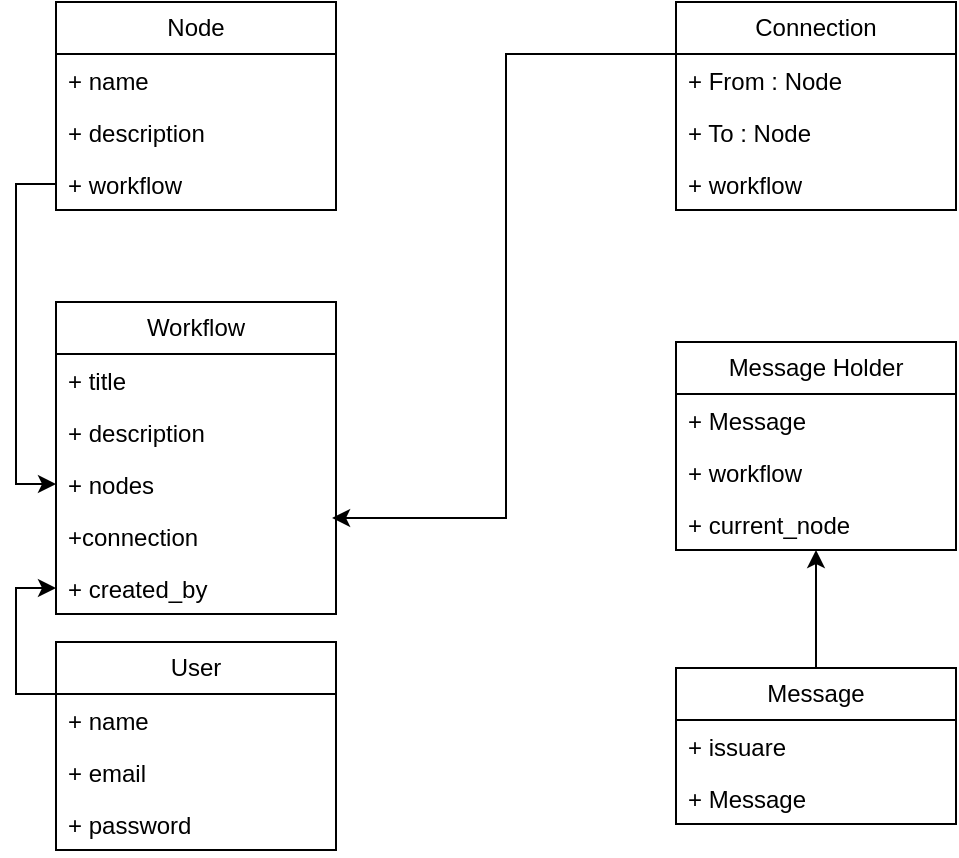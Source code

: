 <mxfile version="22.1.21" type="device">
  <diagram name="Page-1" id="p93-MFqH70_9MtjoOF2t">
    <mxGraphModel dx="795" dy="606" grid="1" gridSize="10" guides="1" tooltips="1" connect="1" arrows="1" fold="1" page="1" pageScale="1" pageWidth="850" pageHeight="1100" math="0" shadow="0">
      <root>
        <mxCell id="0" />
        <mxCell id="1" parent="0" />
        <mxCell id="n38gvrwYGsVd-_qP2zAu-1" value="Node" style="swimlane;fontStyle=0;childLayout=stackLayout;horizontal=1;startSize=26;fillColor=none;horizontalStack=0;resizeParent=1;resizeParentMax=0;resizeLast=0;collapsible=1;marginBottom=0;whiteSpace=wrap;html=1;" parent="1" vertex="1">
          <mxGeometry x="100" y="60" width="140" height="104" as="geometry">
            <mxRectangle x="100" y="60" width="70" height="30" as="alternateBounds" />
          </mxGeometry>
        </mxCell>
        <mxCell id="n38gvrwYGsVd-_qP2zAu-2" value="+ name" style="text;strokeColor=none;fillColor=none;align=left;verticalAlign=top;spacingLeft=4;spacingRight=4;overflow=hidden;rotatable=0;points=[[0,0.5],[1,0.5]];portConstraint=eastwest;whiteSpace=wrap;html=1;" parent="n38gvrwYGsVd-_qP2zAu-1" vertex="1">
          <mxGeometry y="26" width="140" height="26" as="geometry" />
        </mxCell>
        <mxCell id="n38gvrwYGsVd-_qP2zAu-3" value="+ description" style="text;strokeColor=none;fillColor=none;align=left;verticalAlign=top;spacingLeft=4;spacingRight=4;overflow=hidden;rotatable=0;points=[[0,0.5],[1,0.5]];portConstraint=eastwest;whiteSpace=wrap;html=1;" parent="n38gvrwYGsVd-_qP2zAu-1" vertex="1">
          <mxGeometry y="52" width="140" height="26" as="geometry" />
        </mxCell>
        <mxCell id="n38gvrwYGsVd-_qP2zAu-23" value="+ workflow" style="text;strokeColor=none;fillColor=none;align=left;verticalAlign=top;spacingLeft=4;spacingRight=4;overflow=hidden;rotatable=0;points=[[0,0.5],[1,0.5]];portConstraint=eastwest;whiteSpace=wrap;html=1;" parent="n38gvrwYGsVd-_qP2zAu-1" vertex="1">
          <mxGeometry y="78" width="140" height="26" as="geometry" />
        </mxCell>
        <mxCell id="n38gvrwYGsVd-_qP2zAu-10" value="Connection" style="swimlane;fontStyle=0;childLayout=stackLayout;horizontal=1;startSize=26;fillColor=none;horizontalStack=0;resizeParent=1;resizeParentMax=0;resizeLast=0;collapsible=1;marginBottom=0;whiteSpace=wrap;html=1;" parent="1" vertex="1">
          <mxGeometry x="410" y="60" width="140" height="104" as="geometry" />
        </mxCell>
        <mxCell id="n38gvrwYGsVd-_qP2zAu-11" value="+ From : Node" style="text;strokeColor=none;fillColor=none;align=left;verticalAlign=top;spacingLeft=4;spacingRight=4;overflow=hidden;rotatable=0;points=[[0,0.5],[1,0.5]];portConstraint=eastwest;whiteSpace=wrap;html=1;" parent="n38gvrwYGsVd-_qP2zAu-10" vertex="1">
          <mxGeometry y="26" width="140" height="26" as="geometry" />
        </mxCell>
        <mxCell id="n38gvrwYGsVd-_qP2zAu-12" value="+ To : Node" style="text;strokeColor=none;fillColor=none;align=left;verticalAlign=top;spacingLeft=4;spacingRight=4;overflow=hidden;rotatable=0;points=[[0,0.5],[1,0.5]];portConstraint=eastwest;whiteSpace=wrap;html=1;" parent="n38gvrwYGsVd-_qP2zAu-10" vertex="1">
          <mxGeometry y="52" width="140" height="26" as="geometry" />
        </mxCell>
        <mxCell id="SWWidySV7k99RmOuQCNw-3" value="+ workflow" style="text;strokeColor=none;fillColor=none;align=left;verticalAlign=top;spacingLeft=4;spacingRight=4;overflow=hidden;rotatable=0;points=[[0,0.5],[1,0.5]];portConstraint=eastwest;whiteSpace=wrap;html=1;" vertex="1" parent="n38gvrwYGsVd-_qP2zAu-10">
          <mxGeometry y="78" width="140" height="26" as="geometry" />
        </mxCell>
        <mxCell id="n38gvrwYGsVd-_qP2zAu-19" value="Workflow" style="swimlane;fontStyle=0;childLayout=stackLayout;horizontal=1;startSize=26;fillColor=none;horizontalStack=0;resizeParent=1;resizeParentMax=0;resizeLast=0;collapsible=1;marginBottom=0;whiteSpace=wrap;html=1;" parent="1" vertex="1">
          <mxGeometry x="100" y="210" width="140" height="156" as="geometry" />
        </mxCell>
        <mxCell id="n38gvrwYGsVd-_qP2zAu-20" value="+ title" style="text;strokeColor=none;fillColor=none;align=left;verticalAlign=top;spacingLeft=4;spacingRight=4;overflow=hidden;rotatable=0;points=[[0,0.5],[1,0.5]];portConstraint=eastwest;whiteSpace=wrap;html=1;" parent="n38gvrwYGsVd-_qP2zAu-19" vertex="1">
          <mxGeometry y="26" width="140" height="26" as="geometry" />
        </mxCell>
        <mxCell id="n38gvrwYGsVd-_qP2zAu-21" value="+ description" style="text;strokeColor=none;fillColor=none;align=left;verticalAlign=top;spacingLeft=4;spacingRight=4;overflow=hidden;rotatable=0;points=[[0,0.5],[1,0.5]];portConstraint=eastwest;whiteSpace=wrap;html=1;" parent="n38gvrwYGsVd-_qP2zAu-19" vertex="1">
          <mxGeometry y="52" width="140" height="26" as="geometry" />
        </mxCell>
        <mxCell id="n38gvrwYGsVd-_qP2zAu-22" value="+ nodes" style="text;strokeColor=none;fillColor=none;align=left;verticalAlign=top;spacingLeft=4;spacingRight=4;overflow=hidden;rotatable=0;points=[[0,0.5],[1,0.5]];portConstraint=eastwest;whiteSpace=wrap;html=1;" parent="n38gvrwYGsVd-_qP2zAu-19" vertex="1">
          <mxGeometry y="78" width="140" height="26" as="geometry" />
        </mxCell>
        <mxCell id="JLe8cTBO1K_Y1oToctCn-2" value="+connection" style="text;strokeColor=none;fillColor=none;align=left;verticalAlign=top;spacingLeft=4;spacingRight=4;overflow=hidden;rotatable=0;points=[[0,0.5],[1,0.5]];portConstraint=eastwest;whiteSpace=wrap;html=1;" parent="n38gvrwYGsVd-_qP2zAu-19" vertex="1">
          <mxGeometry y="104" width="140" height="26" as="geometry" />
        </mxCell>
        <mxCell id="n38gvrwYGsVd-_qP2zAu-33" value="+ created_by" style="text;strokeColor=none;fillColor=none;align=left;verticalAlign=top;spacingLeft=4;spacingRight=4;overflow=hidden;rotatable=0;points=[[0,0.5],[1,0.5]];portConstraint=eastwest;whiteSpace=wrap;html=1;" parent="n38gvrwYGsVd-_qP2zAu-19" vertex="1">
          <mxGeometry y="130" width="140" height="26" as="geometry" />
        </mxCell>
        <mxCell id="n38gvrwYGsVd-_qP2zAu-28" style="edgeStyle=orthogonalEdgeStyle;rounded=0;orthogonalLoop=1;jettySize=auto;html=1;exitX=0;exitY=0.5;exitDx=0;exitDy=0;entryX=0;entryY=0.5;entryDx=0;entryDy=0;" parent="1" source="n38gvrwYGsVd-_qP2zAu-23" target="n38gvrwYGsVd-_qP2zAu-22" edge="1">
          <mxGeometry relative="1" as="geometry" />
        </mxCell>
        <mxCell id="n38gvrwYGsVd-_qP2zAu-34" style="edgeStyle=orthogonalEdgeStyle;rounded=0;orthogonalLoop=1;jettySize=auto;html=1;exitX=0;exitY=0.25;exitDx=0;exitDy=0;entryX=0;entryY=0.5;entryDx=0;entryDy=0;" parent="1" source="n38gvrwYGsVd-_qP2zAu-29" target="n38gvrwYGsVd-_qP2zAu-33" edge="1">
          <mxGeometry relative="1" as="geometry" />
        </mxCell>
        <mxCell id="n38gvrwYGsVd-_qP2zAu-29" value="User" style="swimlane;fontStyle=0;childLayout=stackLayout;horizontal=1;startSize=26;fillColor=none;horizontalStack=0;resizeParent=1;resizeParentMax=0;resizeLast=0;collapsible=1;marginBottom=0;whiteSpace=wrap;html=1;" parent="1" vertex="1">
          <mxGeometry x="100" y="380" width="140" height="104" as="geometry" />
        </mxCell>
        <mxCell id="n38gvrwYGsVd-_qP2zAu-30" value="+ name" style="text;strokeColor=none;fillColor=none;align=left;verticalAlign=top;spacingLeft=4;spacingRight=4;overflow=hidden;rotatable=0;points=[[0,0.5],[1,0.5]];portConstraint=eastwest;whiteSpace=wrap;html=1;" parent="n38gvrwYGsVd-_qP2zAu-29" vertex="1">
          <mxGeometry y="26" width="140" height="26" as="geometry" />
        </mxCell>
        <mxCell id="n38gvrwYGsVd-_qP2zAu-31" value="+ email" style="text;strokeColor=none;fillColor=none;align=left;verticalAlign=top;spacingLeft=4;spacingRight=4;overflow=hidden;rotatable=0;points=[[0,0.5],[1,0.5]];portConstraint=eastwest;whiteSpace=wrap;html=1;" parent="n38gvrwYGsVd-_qP2zAu-29" vertex="1">
          <mxGeometry y="52" width="140" height="26" as="geometry" />
        </mxCell>
        <mxCell id="n38gvrwYGsVd-_qP2zAu-32" value="+ password" style="text;strokeColor=none;fillColor=none;align=left;verticalAlign=top;spacingLeft=4;spacingRight=4;overflow=hidden;rotatable=0;points=[[0,0.5],[1,0.5]];portConstraint=eastwest;whiteSpace=wrap;html=1;" parent="n38gvrwYGsVd-_qP2zAu-29" vertex="1">
          <mxGeometry y="78" width="140" height="26" as="geometry" />
        </mxCell>
        <mxCell id="U1eCTYgH4cL-UANV3gPr-8" style="edgeStyle=orthogonalEdgeStyle;rounded=0;orthogonalLoop=1;jettySize=auto;html=1;exitX=0.5;exitY=0;exitDx=0;exitDy=0;" parent="1" source="n38gvrwYGsVd-_qP2zAu-42" target="U1eCTYgH4cL-UANV3gPr-1" edge="1">
          <mxGeometry relative="1" as="geometry" />
        </mxCell>
        <mxCell id="n38gvrwYGsVd-_qP2zAu-42" value="Message" style="swimlane;fontStyle=0;childLayout=stackLayout;horizontal=1;startSize=26;fillColor=none;horizontalStack=0;resizeParent=1;resizeParentMax=0;resizeLast=0;collapsible=1;marginBottom=0;whiteSpace=wrap;html=1;" parent="1" vertex="1">
          <mxGeometry x="410" y="393" width="140" height="78" as="geometry">
            <mxRectangle x="355" y="354" width="90" height="30" as="alternateBounds" />
          </mxGeometry>
        </mxCell>
        <mxCell id="n38gvrwYGsVd-_qP2zAu-43" value="+ issuare&amp;nbsp;" style="text;strokeColor=none;fillColor=none;align=left;verticalAlign=top;spacingLeft=4;spacingRight=4;overflow=hidden;rotatable=0;points=[[0,0.5],[1,0.5]];portConstraint=eastwest;whiteSpace=wrap;html=1;" parent="n38gvrwYGsVd-_qP2zAu-42" vertex="1">
          <mxGeometry y="26" width="140" height="26" as="geometry" />
        </mxCell>
        <mxCell id="n38gvrwYGsVd-_qP2zAu-50" value="+ Message" style="text;strokeColor=none;fillColor=none;align=left;verticalAlign=top;spacingLeft=4;spacingRight=4;overflow=hidden;rotatable=0;points=[[0,0.5],[1,0.5]];portConstraint=eastwest;whiteSpace=wrap;html=1;" parent="n38gvrwYGsVd-_qP2zAu-42" vertex="1">
          <mxGeometry y="52" width="140" height="26" as="geometry" />
        </mxCell>
        <mxCell id="U1eCTYgH4cL-UANV3gPr-1" value="Message Holder" style="swimlane;fontStyle=0;childLayout=stackLayout;horizontal=1;startSize=26;fillColor=none;horizontalStack=0;resizeParent=1;resizeParentMax=0;resizeLast=0;collapsible=1;marginBottom=0;whiteSpace=wrap;html=1;" parent="1" vertex="1">
          <mxGeometry x="410" y="230" width="140" height="104" as="geometry" />
        </mxCell>
        <mxCell id="U1eCTYgH4cL-UANV3gPr-3" value="+ Message" style="text;strokeColor=none;fillColor=none;align=left;verticalAlign=top;spacingLeft=4;spacingRight=4;overflow=hidden;rotatable=0;points=[[0,0.5],[1,0.5]];portConstraint=eastwest;whiteSpace=wrap;html=1;" parent="U1eCTYgH4cL-UANV3gPr-1" vertex="1">
          <mxGeometry y="26" width="140" height="26" as="geometry" />
        </mxCell>
        <mxCell id="U1eCTYgH4cL-UANV3gPr-2" value="+ workflow" style="text;strokeColor=none;fillColor=none;align=left;verticalAlign=top;spacingLeft=4;spacingRight=4;overflow=hidden;rotatable=0;points=[[0,0.5],[1,0.5]];portConstraint=eastwest;whiteSpace=wrap;html=1;" parent="U1eCTYgH4cL-UANV3gPr-1" vertex="1">
          <mxGeometry y="52" width="140" height="26" as="geometry" />
        </mxCell>
        <mxCell id="JLe8cTBO1K_Y1oToctCn-1" value="+ current_node" style="text;strokeColor=none;fillColor=none;align=left;verticalAlign=top;spacingLeft=4;spacingRight=4;overflow=hidden;rotatable=0;points=[[0,0.5],[1,0.5]];portConstraint=eastwest;whiteSpace=wrap;html=1;" parent="U1eCTYgH4cL-UANV3gPr-1" vertex="1">
          <mxGeometry y="78" width="140" height="26" as="geometry" />
        </mxCell>
        <mxCell id="SWWidySV7k99RmOuQCNw-2" style="edgeStyle=orthogonalEdgeStyle;rounded=0;orthogonalLoop=1;jettySize=auto;html=1;exitX=0;exitY=0.25;exitDx=0;exitDy=0;entryX=0.986;entryY=0.154;entryDx=0;entryDy=0;entryPerimeter=0;" edge="1" parent="1" source="n38gvrwYGsVd-_qP2zAu-10" target="JLe8cTBO1K_Y1oToctCn-2">
          <mxGeometry relative="1" as="geometry" />
        </mxCell>
      </root>
    </mxGraphModel>
  </diagram>
</mxfile>
